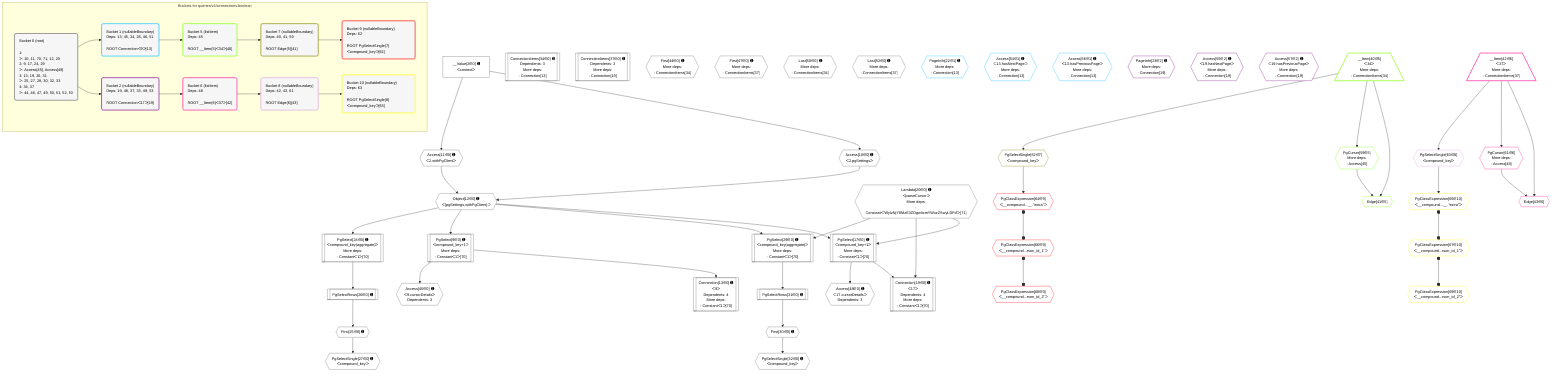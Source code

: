 %%{init: {'themeVariables': { 'fontSize': '12px'}}}%%
graph TD
    classDef path fill:#eee,stroke:#000,color:#000
    classDef plan fill:#fff,stroke-width:1px,color:#000
    classDef itemplan fill:#fff,stroke-width:2px,color:#000
    classDef unbatchedplan fill:#dff,stroke-width:1px,color:#000
    classDef sideeffectplan fill:#fcc,stroke-width:2px,color:#000
    classDef bucket fill:#f6f6f6,color:#000,stroke-width:2px,text-align:left

    subgraph "Buckets for queries/v4/connections.boolean"
    Bucket0("Bucket 0 (root)<br /><br />1: <br />ᐳ: 10, 11, 70, 71, 12, 20<br />2: 9, 17, 24, 29<br />ᐳ: Access[45], Access[48]<br />3: 13, 19, 26, 31<br />ᐳ: 25, 27, 28, 30, 32, 33<br />4: 34, 37<br />ᐳ: 44, 46, 47, 49, 50, 51, 52, 53"):::bucket
    Bucket1("Bucket 1 (nullableBoundary)<br />Deps: 13, 45, 34, 28, 46, 51<br /><br />ROOT Connectionᐸ9ᐳ[13]"):::bucket
    Bucket2("Bucket 2 (nullableBoundary)<br />Deps: 19, 48, 37, 33, 49, 53<br /><br />ROOT Connectionᐸ17ᐳ[19]"):::bucket
    Bucket5("Bucket 5 (listItem)<br />Deps: 45<br /><br />ROOT __Item{5}ᐸ34ᐳ[40]"):::bucket
    Bucket6("Bucket 6 (listItem)<br />Deps: 48<br /><br />ROOT __Item{6}ᐸ37ᐳ[42]"):::bucket
    Bucket7("Bucket 7 (nullableBoundary)<br />Deps: 40, 41, 59<br /><br />ROOT Edge{5}[41]"):::bucket
    Bucket8("Bucket 8 (nullableBoundary)<br />Deps: 42, 43, 61<br /><br />ROOT Edge{6}[43]"):::bucket
    Bucket9("Bucket 9 (nullableBoundary)<br />Deps: 62<br /><br />ROOT PgSelectSingle{7}ᐸcompound_keyᐳ[62]"):::bucket
    Bucket10("Bucket 10 (nullableBoundary)<br />Deps: 63<br /><br />ROOT PgSelectSingle{8}ᐸcompound_keyᐳ[63]"):::bucket
    end
    Bucket0 --> Bucket1 & Bucket2
    Bucket1 --> Bucket5
    Bucket2 --> Bucket6
    Bucket5 --> Bucket7
    Bucket6 --> Bucket8
    Bucket7 --> Bucket9
    Bucket8 --> Bucket10

    %% plan dependencies
    PgSelect17[["PgSelect[17∈0] ➊<br />ᐸcompound_key+1ᐳ<br />More deps:<br />- Constantᐸ1ᐳ[70]"]]:::plan
    Object12{{"Object[12∈0] ➊<br />ᐸ{pgSettings,withPgClient}ᐳ"}}:::plan
    Lambda20{{"Lambda[20∈0] ➊<br />ᐸparseCursorᐳ<br />More deps:<br />- Constantᐸ'WyIzNjY0MzE3ZDgwIixmYWxzZSwyLDFd'ᐳ[71]"}}:::plan
    Object12 & Lambda20 --> PgSelect17
    Connection19[["Connection[19∈0] ➊<br />ᐸ17ᐳ<br />Dependents: 4<br />More deps:<br />- Constantᐸ1ᐳ[70]"]]:::plan
    PgSelect17 & Lambda20 --> Connection19
    PgSelect29[["PgSelect[29∈0] ➊<br />ᐸcompound_key(aggregate)ᐳ<br />More deps:<br />- Constantᐸ1ᐳ[70]"]]:::plan
    Object12 & Lambda20 --> PgSelect29
    PgSelect9[["PgSelect[9∈0] ➊<br />ᐸcompound_key+1ᐳ<br />More deps:<br />- Constantᐸ1ᐳ[70]"]]:::plan
    Object12 --> PgSelect9
    Access10{{"Access[10∈0] ➊<br />ᐸ2.pgSettingsᐳ"}}:::plan
    Access11{{"Access[11∈0] ➊<br />ᐸ2.withPgClientᐳ"}}:::plan
    Access10 & Access11 --> Object12
    Connection13[["Connection[13∈0] ➊<br />ᐸ9ᐳ<br />Dependents: 4<br />More deps:<br />- Constantᐸ1ᐳ[70]"]]:::plan
    PgSelect9 --> Connection13
    PgSelect24[["PgSelect[24∈0] ➊<br />ᐸcompound_key(aggregate)ᐳ<br />More deps:<br />- Constantᐸ1ᐳ[70]"]]:::plan
    Object12 --> PgSelect24
    __Value2["__Value[2∈0] ➊<br />ᐸcontextᐳ"]:::plan
    __Value2 --> Access10
    __Value2 --> Access11
    First25{{"First[25∈0] ➊"}}:::plan
    PgSelectRows26[["PgSelectRows[26∈0] ➊"]]:::plan
    PgSelectRows26 --> First25
    PgSelect24 --> PgSelectRows26
    PgSelectSingle27{{"PgSelectSingle[27∈0] ➊<br />ᐸcompound_keyᐳ"}}:::plan
    First25 --> PgSelectSingle27
    First30{{"First[30∈0] ➊"}}:::plan
    PgSelectRows31[["PgSelectRows[31∈0] ➊"]]:::plan
    PgSelectRows31 --> First30
    PgSelect29 --> PgSelectRows31
    PgSelectSingle32{{"PgSelectSingle[32∈0] ➊<br />ᐸcompound_keyᐳ"}}:::plan
    First30 --> PgSelectSingle32
    ConnectionItems34[["ConnectionItems[34∈0] ➊<br />Dependents: 3<br />More deps:<br />- Connection[13]"]]:::plan
    ConnectionItems37[["ConnectionItems[37∈0] ➊<br />Dependents: 3<br />More deps:<br />- Connection[19]"]]:::plan
    First44{{"First[44∈0] ➊<br />More deps:<br />- ConnectionItems[34]"}}:::plan
    Access45{{"Access[45∈0] ➊<br />ᐸ9.cursorDetailsᐳ<br />Dependents: 3"}}:::plan
    PgSelect9 --> Access45
    First47{{"First[47∈0] ➊<br />More deps:<br />- ConnectionItems[37]"}}:::plan
    Access48{{"Access[48∈0] ➊<br />ᐸ17.cursorDetailsᐳ<br />Dependents: 3"}}:::plan
    PgSelect17 --> Access48
    Last50{{"Last[50∈0] ➊<br />More deps:<br />- ConnectionItems[34]"}}:::plan
    Last52{{"Last[52∈0] ➊<br />More deps:<br />- ConnectionItems[37]"}}:::plan
    PageInfo22{{"PageInfo[22∈1] ➊<br />More deps:<br />- Connection[13]"}}:::plan
    Access54{{"Access[54∈1] ➊<br />ᐸ13.hasNextPageᐳ<br />More deps:<br />- Connection[13]"}}:::plan
    Access56{{"Access[56∈1] ➊<br />ᐸ13.hasPreviousPageᐳ<br />More deps:<br />- Connection[13]"}}:::plan
    PageInfo23{{"PageInfo[23∈2] ➊<br />More deps:<br />- Connection[19]"}}:::plan
    Access55{{"Access[55∈2] ➊<br />ᐸ19.hasNextPageᐳ<br />More deps:<br />- Connection[19]"}}:::plan
    Access57{{"Access[57∈2] ➊<br />ᐸ19.hasPreviousPageᐳ<br />More deps:<br />- Connection[19]"}}:::plan
    Edge41{{"Edge[41∈5]"}}:::plan
    __Item40[/"__Item[40∈5]<br />ᐸ34ᐳ<br />More deps:<br />- ConnectionItems[34]"\]:::itemplan
    PgCursor59{{"PgCursor[59∈5]<br />More deps:<br />- Access[45]"}}:::plan
    __Item40 & PgCursor59 --> Edge41
    __Item40 --> PgCursor59
    Edge43{{"Edge[43∈6]"}}:::plan
    __Item42[/"__Item[42∈6]<br />ᐸ37ᐳ<br />More deps:<br />- ConnectionItems[37]"\]:::itemplan
    PgCursor61{{"PgCursor[61∈6]<br />More deps:<br />- Access[48]"}}:::plan
    __Item42 & PgCursor61 --> Edge43
    __Item42 --> PgCursor61
    PgSelectSingle62{{"PgSelectSingle[62∈7]<br />ᐸcompound_keyᐳ"}}:::plan
    __Item40 --> PgSelectSingle62
    PgSelectSingle63{{"PgSelectSingle[63∈8]<br />ᐸcompound_keyᐳ"}}:::plan
    __Item42 --> PgSelectSingle63
    PgClassExpression64{{"PgClassExpression[64∈9]<br />ᐸ__compound...__.”extra”ᐳ"}}:::plan
    PgSelectSingle62 --> PgClassExpression64
    PgClassExpression66{{"PgClassExpression[66∈9]<br />ᐸ__compound...rson_id_1”ᐳ"}}:::plan
    PgClassExpression64 o--o PgClassExpression66
    PgClassExpression68{{"PgClassExpression[68∈9]<br />ᐸ__compound...rson_id_2”ᐳ"}}:::plan
    PgClassExpression66 o--o PgClassExpression68
    PgClassExpression65{{"PgClassExpression[65∈10]<br />ᐸ__compound...__.”extra”ᐳ"}}:::plan
    PgSelectSingle63 --> PgClassExpression65
    PgClassExpression67{{"PgClassExpression[67∈10]<br />ᐸ__compound...rson_id_1”ᐳ"}}:::plan
    PgClassExpression65 o--o PgClassExpression67
    PgClassExpression69{{"PgClassExpression[69∈10]<br />ᐸ__compound...rson_id_2”ᐳ"}}:::plan
    PgClassExpression67 o--o PgClassExpression69

    %% define steps
    classDef bucket0 stroke:#696969
    class Bucket0,__Value2,PgSelect9,Access10,Access11,Object12,Connection13,PgSelect17,Connection19,Lambda20,PgSelect24,First25,PgSelectRows26,PgSelectSingle27,PgSelect29,First30,PgSelectRows31,PgSelectSingle32,ConnectionItems34,ConnectionItems37,First44,Access45,First47,Access48,Last50,Last52 bucket0
    classDef bucket1 stroke:#00bfff
    class Bucket1,PageInfo22,Access54,Access56 bucket1
    classDef bucket2 stroke:#7f007f
    class Bucket2,PageInfo23,Access55,Access57 bucket2
    classDef bucket5 stroke:#7fff00
    class Bucket5,__Item40,Edge41,PgCursor59 bucket5
    classDef bucket6 stroke:#ff1493
    class Bucket6,__Item42,Edge43,PgCursor61 bucket6
    classDef bucket7 stroke:#808000
    class Bucket7,PgSelectSingle62 bucket7
    classDef bucket8 stroke:#dda0dd
    class Bucket8,PgSelectSingle63 bucket8
    classDef bucket9 stroke:#ff0000
    class Bucket9,PgClassExpression64,PgClassExpression66,PgClassExpression68 bucket9
    classDef bucket10 stroke:#ffff00
    class Bucket10,PgClassExpression65,PgClassExpression67,PgClassExpression69 bucket10